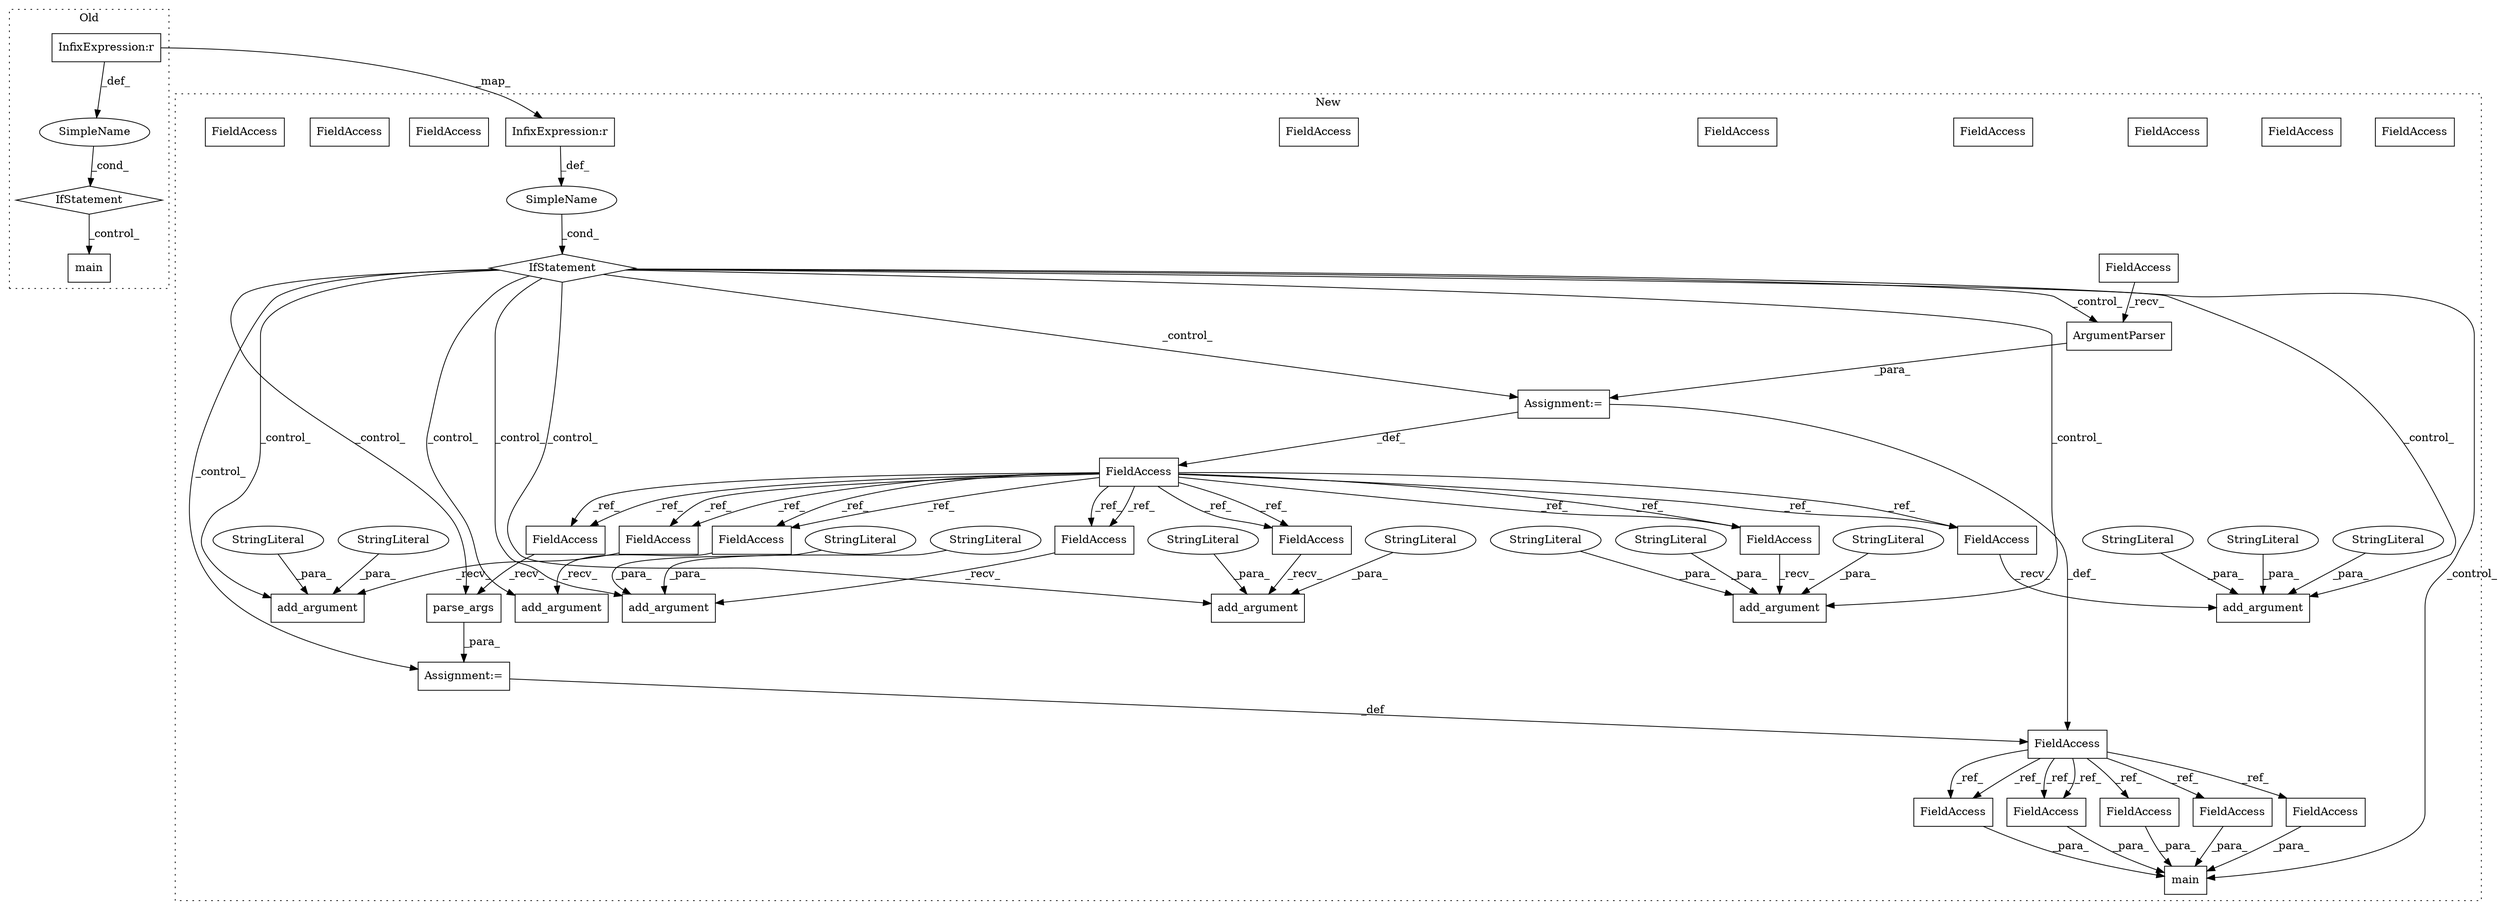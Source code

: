 digraph G {
subgraph cluster0 {
1 [label="IfStatement" a="25" s="4821,4847" l="4,2" shape="diamond"];
29 [label="InfixExpression:r" a="27" s="4833" l="4" shape="box"];
38 [label="main" a="32" s="4857" l="6" shape="box"];
39 [label="SimpleName" a="42" s="" l="" shape="ellipse"];
label = "Old";
style="dotted";
}
subgraph cluster1 {
2 [label="ArgumentParser" a="32" s="4890" l="16" shape="box"];
3 [label="add_argument" a="32" s="4921,4975" l="13,1" shape="box"];
4 [label="StringLiteral" a="45" s="4943" l="4" shape="ellipse"];
5 [label="StringLiteral" a="45" s="4934" l="8" shape="ellipse"];
6 [label="Assignment:=" a="7" s="4880" l="1" shape="box"];
7 [label="Assignment:=" a="7" s="5385" l="1" shape="box"];
8 [label="parse_args" a="32" s="5393" l="12" shape="box"];
9 [label="add_argument" a="32" s="5068,5135" l="13,1" shape="box"];
10 [label="StringLiteral" a="45" s="5081" l="11" shape="ellipse"];
11 [label="StringLiteral" a="45" s="5093" l="5" shape="ellipse"];
12 [label="add_argument" a="32" s="5232,5292" l="13,1" shape="box"];
13 [label="StringLiteral" a="45" s="5245" l="10" shape="ellipse"];
14 [label="StringLiteral" a="45" s="5256" l="5" shape="ellipse"];
15 [label="add_argument" a="32" s="5308,5372" l="13,1" shape="box"];
16 [label="StringLiteral" a="45" s="5103" l="29" shape="ellipse"];
17 [label="StringLiteral" a="45" s="4952" l="20" shape="ellipse"];
18 [label="add_argument" a="32" s="5151,5216" l="13,1" shape="box"];
19 [label="StringLiteral" a="45" s="5342" l="5" shape="ellipse"];
20 [label="StringLiteral" a="45" s="5321" l="20" shape="ellipse"];
21 [label="FieldAccess" a="22" s="4914" l="6" shape="box"];
22 [label="FieldAccess" a="22" s="4874" l="6" shape="box"];
23 [label="FieldAccess" a="22" s="5225" l="6" shape="box"];
24 [label="FieldAccess" a="22" s="5061" l="6" shape="box"];
25 [label="FieldAccess" a="22" s="5386" l="6" shape="box"];
26 [label="FieldAccess" a="22" s="5144" l="6" shape="box"];
27 [label="FieldAccess" a="22" s="5301" l="6" shape="box"];
28 [label="InfixExpression:r" a="27" s="4850" l="4" shape="box"];
30 [label="IfStatement" a="25" s="4838,4864" l="4,2" shape="diamond"];
31 [label="SimpleName" a="42" s="" l="" shape="ellipse"];
32 [label="FieldAccess" a="22" s="4984" l="6" shape="box"];
33 [label="add_argument" a="32" s="4991,5052" l="13,1" shape="box"];
34 [label="StringLiteral" a="45" s="5164" l="16" shape="ellipse"];
35 [label="StringLiteral" a="45" s="5191" l="23" shape="ellipse"];
36 [label="FieldAccess" a="22" s="5381" l="4" shape="box"];
37 [label="FieldAccess" a="22" s="5470" l="4" shape="box"];
40 [label="FieldAccess" a="22" s="5516" l="4" shape="box"];
41 [label="main" a="32" s="5435,5549" l="12,1" shape="box"];
42 [label="FieldAccess" a="22" s="4881" l="8" shape="box"];
43 [label="FieldAccess" a="22" s="5498" l="4" shape="box"];
44 [label="FieldAccess" a="22" s="5470" l="4" shape="box"];
45 [label="FieldAccess" a="22" s="5516" l="4" shape="box"];
46 [label="FieldAccess" a="22" s="5485" l="4" shape="box"];
47 [label="FieldAccess" a="22" s="5528" l="4" shape="box"];
48 [label="FieldAccess" a="22" s="5061" l="6" shape="box"];
49 [label="FieldAccess" a="22" s="5386" l="6" shape="box"];
50 [label="FieldAccess" a="22" s="5144" l="6" shape="box"];
51 [label="FieldAccess" a="22" s="4914" l="6" shape="box"];
52 [label="FieldAccess" a="22" s="5225" l="6" shape="box"];
53 [label="FieldAccess" a="22" s="4984" l="6" shape="box"];
54 [label="FieldAccess" a="22" s="5301" l="6" shape="box"];
label = "New";
style="dotted";
}
1 -> 38 [label="_control_"];
2 -> 6 [label="_para_"];
4 -> 3 [label="_para_"];
5 -> 3 [label="_para_"];
6 -> 36 [label="_def_"];
6 -> 22 [label="_def_"];
7 -> 36 [label="_def_"];
8 -> 7 [label="_para_"];
10 -> 9 [label="_para_"];
11 -> 9 [label="_para_"];
13 -> 12 [label="_para_"];
14 -> 12 [label="_para_"];
16 -> 9 [label="_para_"];
17 -> 3 [label="_para_"];
19 -> 15 [label="_para_"];
20 -> 15 [label="_para_"];
22 -> 52 [label="_ref_"];
22 -> 51 [label="_ref_"];
22 -> 49 [label="_ref_"];
22 -> 49 [label="_ref_"];
22 -> 54 [label="_ref_"];
22 -> 50 [label="_ref_"];
22 -> 52 [label="_ref_"];
22 -> 48 [label="_ref_"];
22 -> 51 [label="_ref_"];
22 -> 48 [label="_ref_"];
22 -> 54 [label="_ref_"];
22 -> 53 [label="_ref_"];
22 -> 53 [label="_ref_"];
22 -> 50 [label="_ref_"];
28 -> 31 [label="_def_"];
29 -> 28 [label="_map_"];
29 -> 39 [label="_def_"];
30 -> 15 [label="_control_"];
30 -> 8 [label="_control_"];
30 -> 41 [label="_control_"];
30 -> 6 [label="_control_"];
30 -> 12 [label="_control_"];
30 -> 2 [label="_control_"];
30 -> 18 [label="_control_"];
30 -> 3 [label="_control_"];
30 -> 7 [label="_control_"];
30 -> 33 [label="_control_"];
30 -> 9 [label="_control_"];
31 -> 30 [label="_cond_"];
34 -> 18 [label="_para_"];
35 -> 18 [label="_para_"];
36 -> 44 [label="_ref_"];
36 -> 45 [label="_ref_"];
36 -> 47 [label="_ref_"];
36 -> 45 [label="_ref_"];
36 -> 44 [label="_ref_"];
36 -> 43 [label="_ref_"];
36 -> 46 [label="_ref_"];
39 -> 1 [label="_cond_"];
42 -> 2 [label="_recv_"];
43 -> 41 [label="_para_"];
44 -> 41 [label="_para_"];
45 -> 41 [label="_para_"];
46 -> 41 [label="_para_"];
47 -> 41 [label="_para_"];
48 -> 9 [label="_recv_"];
49 -> 8 [label="_recv_"];
50 -> 18 [label="_recv_"];
51 -> 3 [label="_recv_"];
52 -> 12 [label="_recv_"];
53 -> 33 [label="_recv_"];
54 -> 15 [label="_recv_"];
}